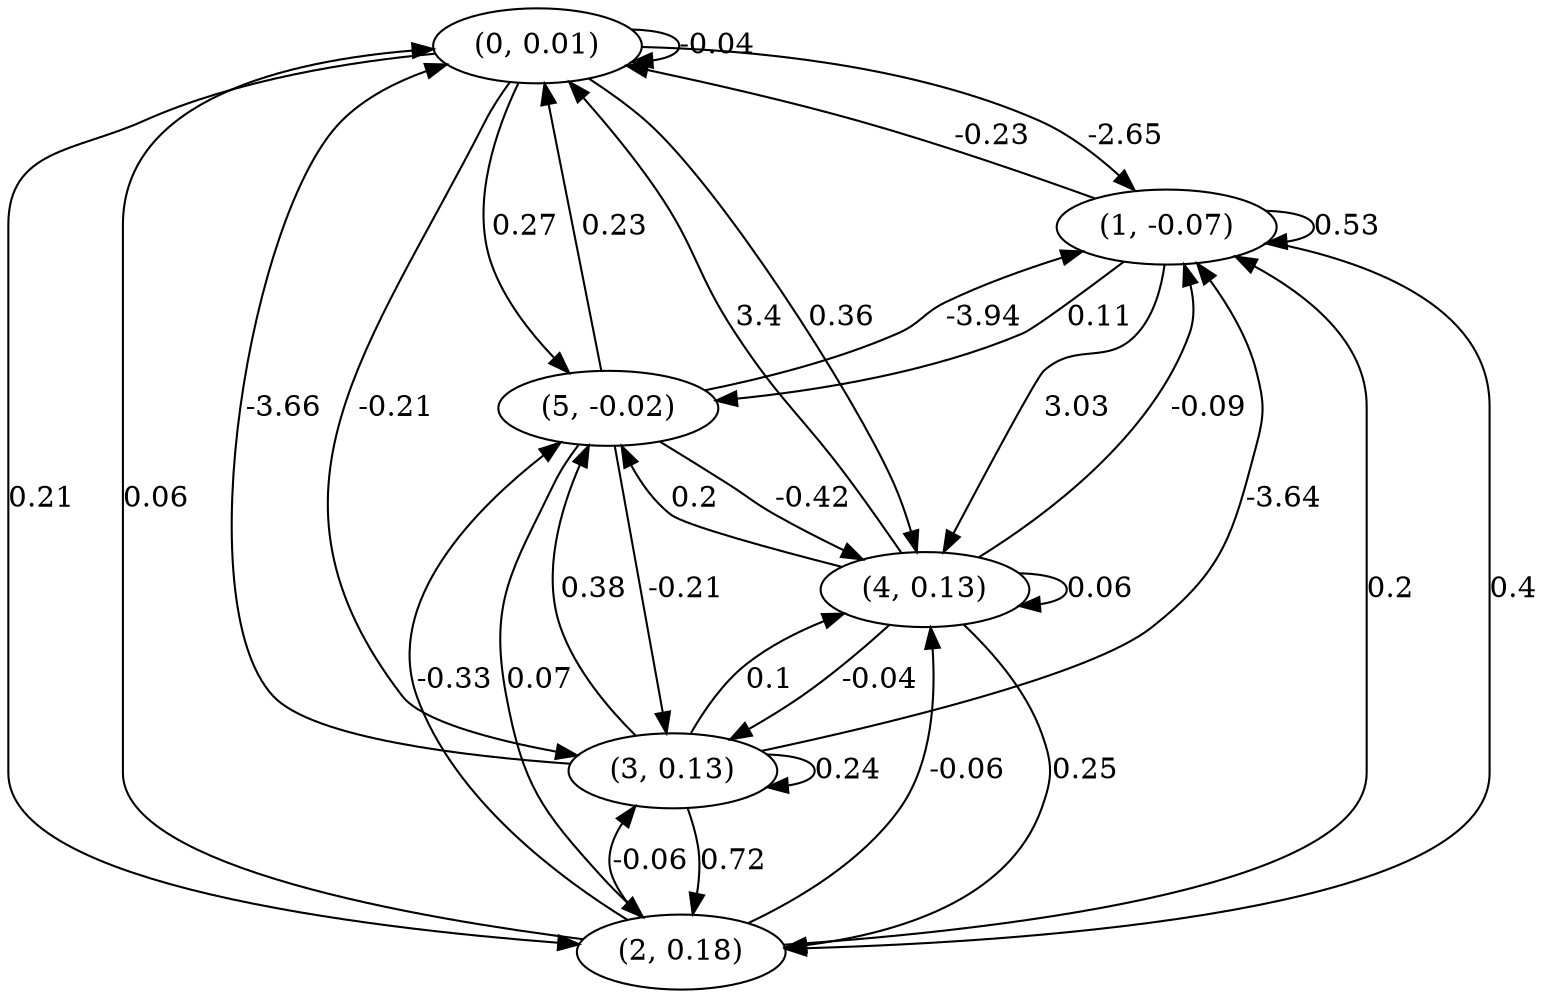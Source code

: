 digraph {
    0 [ label = "(0, 0.01)" ]
    1 [ label = "(1, -0.07)" ]
    2 [ label = "(2, 0.18)" ]
    3 [ label = "(3, 0.13)" ]
    4 [ label = "(4, 0.13)" ]
    5 [ label = "(5, -0.02)" ]
    0 -> 0 [ label = "-0.04" ]
    1 -> 1 [ label = "0.53" ]
    3 -> 3 [ label = "0.24" ]
    4 -> 4 [ label = "0.06" ]
    1 -> 0 [ label = "-0.23" ]
    2 -> 0 [ label = "0.06" ]
    3 -> 0 [ label = "-3.66" ]
    4 -> 0 [ label = "3.4" ]
    5 -> 0 [ label = "0.23" ]
    0 -> 1 [ label = "-2.65" ]
    2 -> 1 [ label = "0.2" ]
    3 -> 1 [ label = "-3.64" ]
    4 -> 1 [ label = "-0.09" ]
    5 -> 1 [ label = "-3.94" ]
    0 -> 2 [ label = "0.21" ]
    1 -> 2 [ label = "0.4" ]
    3 -> 2 [ label = "0.72" ]
    4 -> 2 [ label = "0.25" ]
    5 -> 2 [ label = "0.07" ]
    0 -> 3 [ label = "-0.21" ]
    2 -> 3 [ label = "-0.06" ]
    4 -> 3 [ label = "-0.04" ]
    5 -> 3 [ label = "-0.21" ]
    0 -> 4 [ label = "0.36" ]
    1 -> 4 [ label = "3.03" ]
    2 -> 4 [ label = "-0.06" ]
    3 -> 4 [ label = "0.1" ]
    5 -> 4 [ label = "-0.42" ]
    0 -> 5 [ label = "0.27" ]
    1 -> 5 [ label = "0.11" ]
    2 -> 5 [ label = "-0.33" ]
    3 -> 5 [ label = "0.38" ]
    4 -> 5 [ label = "0.2" ]
}

